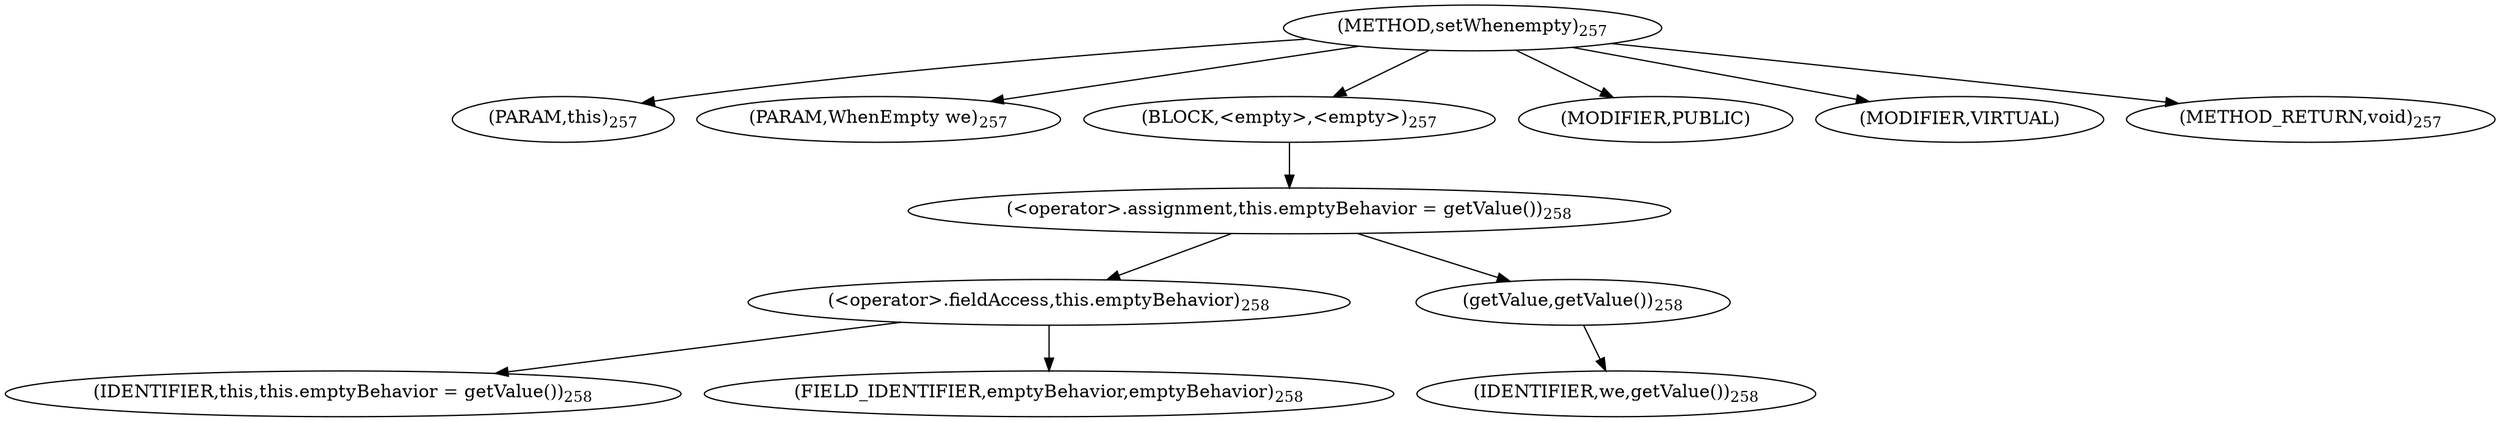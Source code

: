 digraph "setWhenempty" {  
"333" [label = <(METHOD,setWhenempty)<SUB>257</SUB>> ]
"334" [label = <(PARAM,this)<SUB>257</SUB>> ]
"335" [label = <(PARAM,WhenEmpty we)<SUB>257</SUB>> ]
"336" [label = <(BLOCK,&lt;empty&gt;,&lt;empty&gt;)<SUB>257</SUB>> ]
"337" [label = <(&lt;operator&gt;.assignment,this.emptyBehavior = getValue())<SUB>258</SUB>> ]
"338" [label = <(&lt;operator&gt;.fieldAccess,this.emptyBehavior)<SUB>258</SUB>> ]
"339" [label = <(IDENTIFIER,this,this.emptyBehavior = getValue())<SUB>258</SUB>> ]
"340" [label = <(FIELD_IDENTIFIER,emptyBehavior,emptyBehavior)<SUB>258</SUB>> ]
"341" [label = <(getValue,getValue())<SUB>258</SUB>> ]
"342" [label = <(IDENTIFIER,we,getValue())<SUB>258</SUB>> ]
"343" [label = <(MODIFIER,PUBLIC)> ]
"344" [label = <(MODIFIER,VIRTUAL)> ]
"345" [label = <(METHOD_RETURN,void)<SUB>257</SUB>> ]
  "333" -> "334" 
  "333" -> "335" 
  "333" -> "336" 
  "333" -> "343" 
  "333" -> "344" 
  "333" -> "345" 
  "336" -> "337" 
  "337" -> "338" 
  "337" -> "341" 
  "338" -> "339" 
  "338" -> "340" 
  "341" -> "342" 
}
